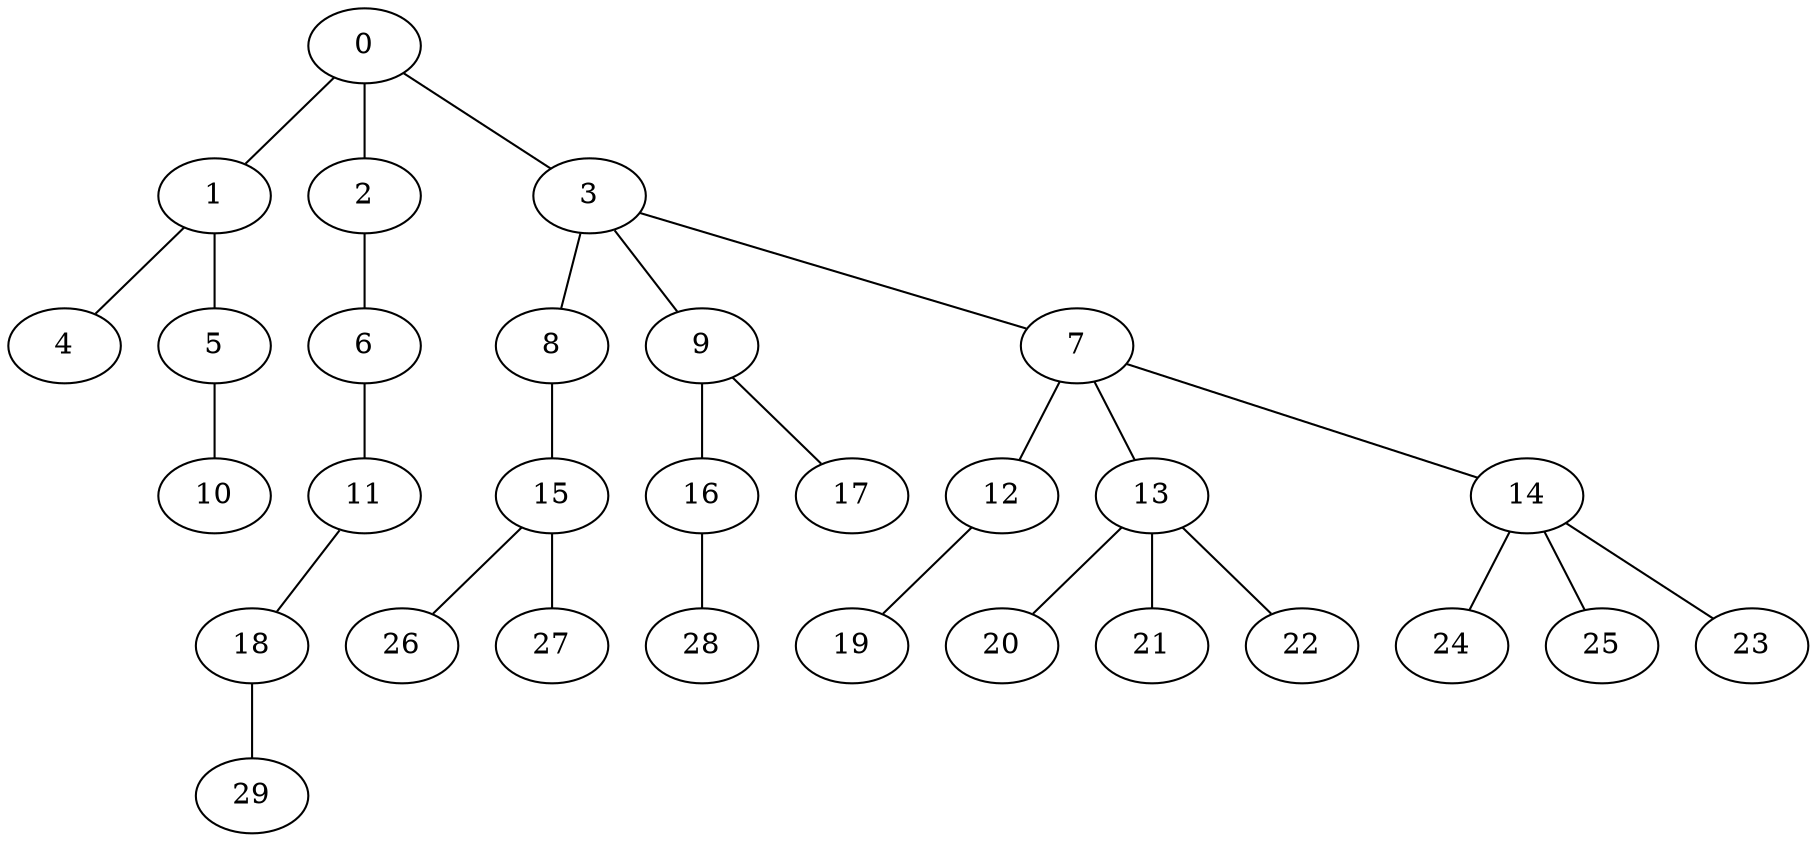 
graph graphname {
    0 -- 1
0 -- 2
0 -- 3
1 -- 4
1 -- 5
2 -- 6
3 -- 8
3 -- 9
3 -- 7
5 -- 10
6 -- 11
7 -- 12
7 -- 13
7 -- 14
8 -- 15
9 -- 16
9 -- 17
11 -- 18
12 -- 19
13 -- 20
13 -- 21
13 -- 22
14 -- 24
14 -- 25
14 -- 23
15 -- 26
15 -- 27
16 -- 28
18 -- 29

}
